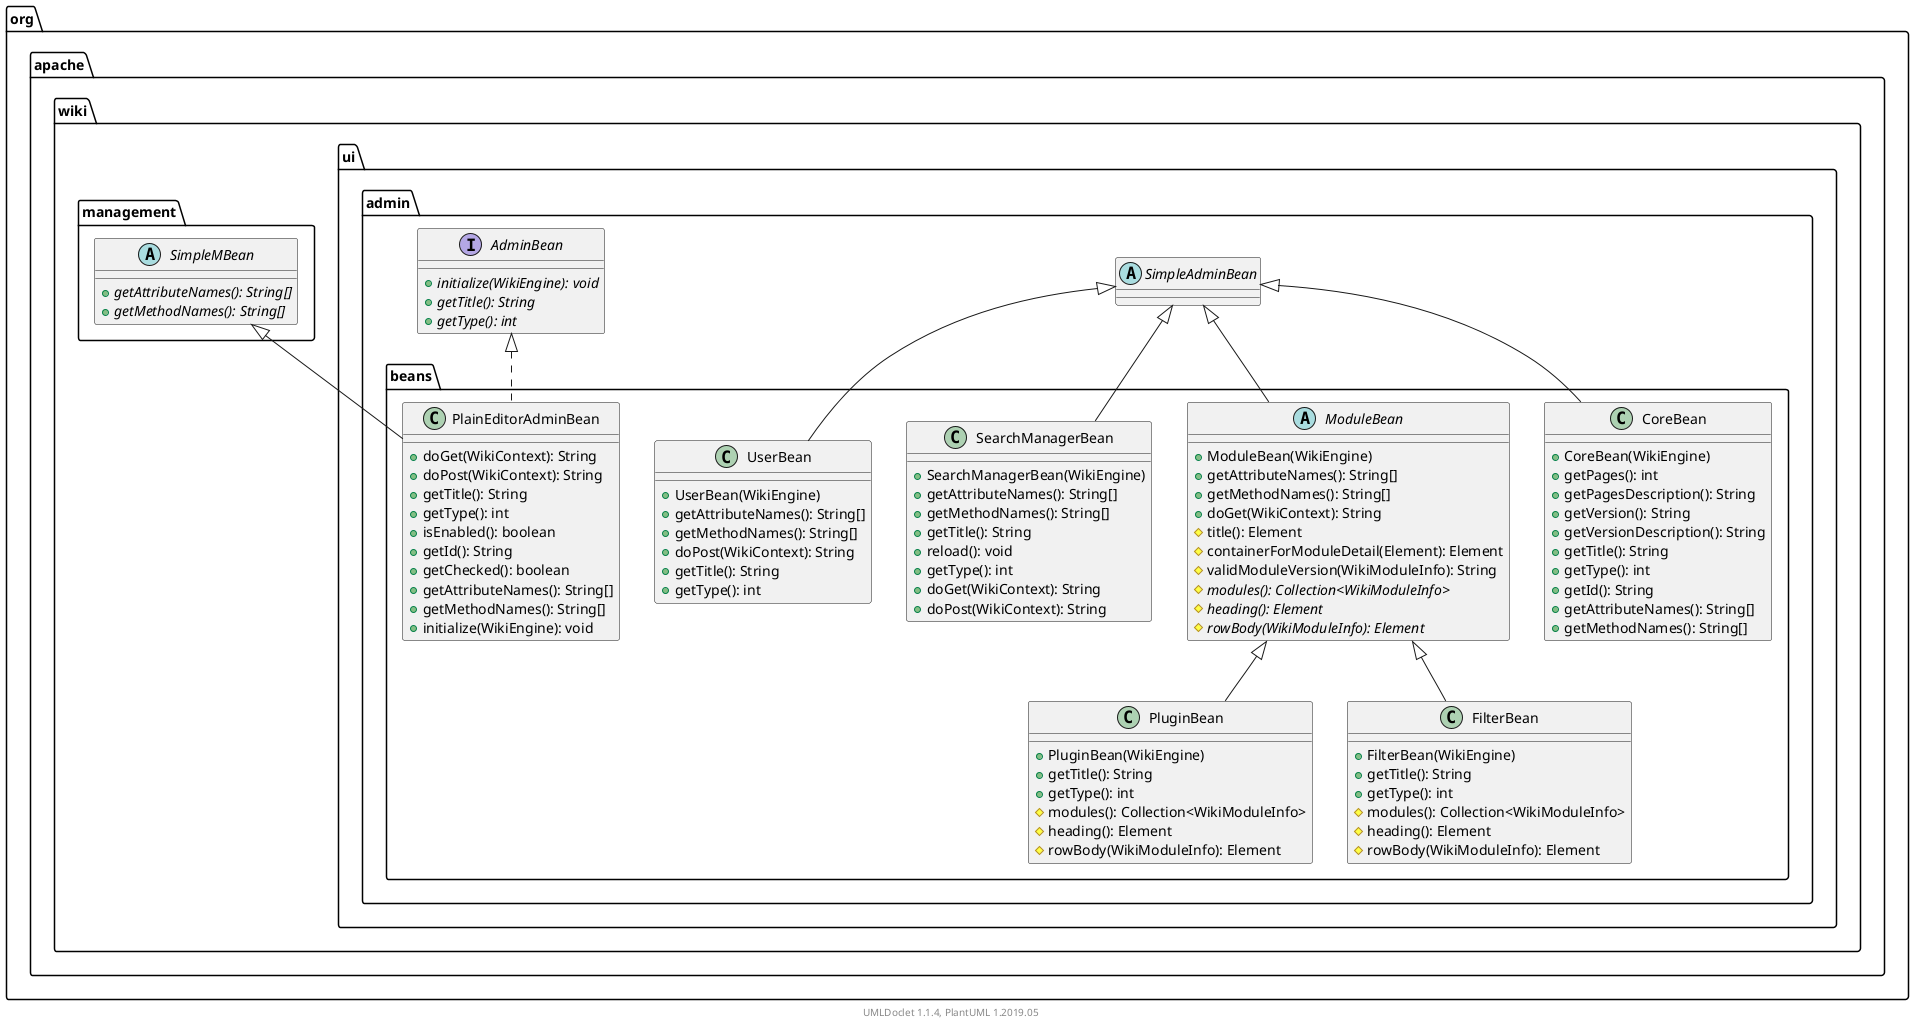 @startuml

    namespace org.apache.wiki.ui.admin.beans {

        abstract class ModuleBean [[ModuleBean.html]] {
            +ModuleBean(WikiEngine)
            +getAttributeNames(): String[]
            +getMethodNames(): String[]
            +doGet(WikiContext): String
            #title(): Element
            #containerForModuleDetail(Element): Element
            #validModuleVersion(WikiModuleInfo): String
            {abstract} #modules(): Collection<WikiModuleInfo>
            {abstract} #heading(): Element
            {abstract} #rowBody(WikiModuleInfo): Element
        }

        class SearchManagerBean [[SearchManagerBean.html]] {
            +SearchManagerBean(WikiEngine)
            +getAttributeNames(): String[]
            +getMethodNames(): String[]
            +getTitle(): String
            +reload(): void
            +getType(): int
            +doGet(WikiContext): String
            +doPost(WikiContext): String
        }

        class UserBean [[UserBean.html]] {
            +UserBean(WikiEngine)
            +getAttributeNames(): String[]
            +getMethodNames(): String[]
            +doPost(WikiContext): String
            +getTitle(): String
            +getType(): int
        }

        class PluginBean [[PluginBean.html]] {
            +PluginBean(WikiEngine)
            +getTitle(): String
            +getType(): int
            #modules(): Collection<WikiModuleInfo>
            #heading(): Element
            #rowBody(WikiModuleInfo): Element
        }

        class FilterBean [[FilterBean.html]] {
            +FilterBean(WikiEngine)
            +getTitle(): String
            +getType(): int
            #modules(): Collection<WikiModuleInfo>
            #heading(): Element
            #rowBody(WikiModuleInfo): Element
        }

        class PlainEditorAdminBean [[PlainEditorAdminBean.html]] {
            +doGet(WikiContext): String
            +doPost(WikiContext): String
            +getTitle(): String
            +getType(): int
            +isEnabled(): boolean
            +getId(): String
            +getChecked(): boolean
            +getAttributeNames(): String[]
            +getMethodNames(): String[]
            +initialize(WikiEngine): void
        }

        class CoreBean [[CoreBean.html]] {
            +CoreBean(WikiEngine)
            +getPages(): int
            +getPagesDescription(): String
            +getVersion(): String
            +getVersionDescription(): String
            +getTitle(): String
            +getType(): int
            +getId(): String
            +getAttributeNames(): String[]
            +getMethodNames(): String[]
        }

        abstract class org.apache.wiki.ui.admin.SimpleAdminBean
        org.apache.wiki.ui.admin.SimpleAdminBean <|-- ModuleBean

        org.apache.wiki.ui.admin.SimpleAdminBean <|-- SearchManagerBean

        org.apache.wiki.ui.admin.SimpleAdminBean <|-- UserBean

        ModuleBean <|-- PluginBean

        ModuleBean <|-- FilterBean

        abstract class org.apache.wiki.management.SimpleMBean {
            {abstract} +getAttributeNames(): String[]
            {abstract} +getMethodNames(): String[]
        }
        org.apache.wiki.management.SimpleMBean <|-- PlainEditorAdminBean

        interface org.apache.wiki.ui.admin.AdminBean {
            {abstract} +initialize(WikiEngine): void
            {abstract} +getTitle(): String
            {abstract} +getType(): int
        }
        org.apache.wiki.ui.admin.AdminBean <|.. PlainEditorAdminBean

        org.apache.wiki.ui.admin.SimpleAdminBean <|-- CoreBean

    }


    center footer UMLDoclet 1.1.4, PlantUML 1.2019.05
@enduml
